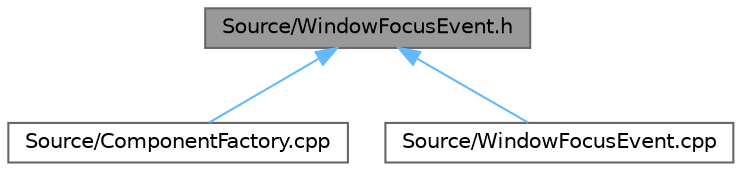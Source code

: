 digraph "Source/WindowFocusEvent.h"
{
 // LATEX_PDF_SIZE
  bgcolor="transparent";
  edge [fontname=Helvetica,fontsize=10,labelfontname=Helvetica,labelfontsize=10];
  node [fontname=Helvetica,fontsize=10,shape=box,height=0.2,width=0.4];
  Node1 [id="Node000001",label="Source/WindowFocusEvent.h",height=0.2,width=0.4,color="gray40", fillcolor="grey60", style="filled", fontcolor="black",tooltip="Broadcasts events when the window gains/loses focus."];
  Node1 -> Node2 [id="edge1_Node000001_Node000002",dir="back",color="steelblue1",style="solid",tooltip=" "];
  Node2 [id="Node000002",label="Source/ComponentFactory.cpp",height=0.2,width=0.4,color="grey40", fillcolor="white", style="filled",URL="$dc/def/ComponentFactory_8cpp.html",tooltip="Definitions for the component factory class."];
  Node1 -> Node3 [id="edge2_Node000001_Node000003",dir="back",color="steelblue1",style="solid",tooltip=" "];
  Node3 [id="Node000003",label="Source/WindowFocusEvent.cpp",height=0.2,width=0.4,color="grey40", fillcolor="white", style="filled",URL="$dc/d7e/WindowFocusEvent_8cpp.html",tooltip="Broadcasts events when the window gains/loses focus."];
}
